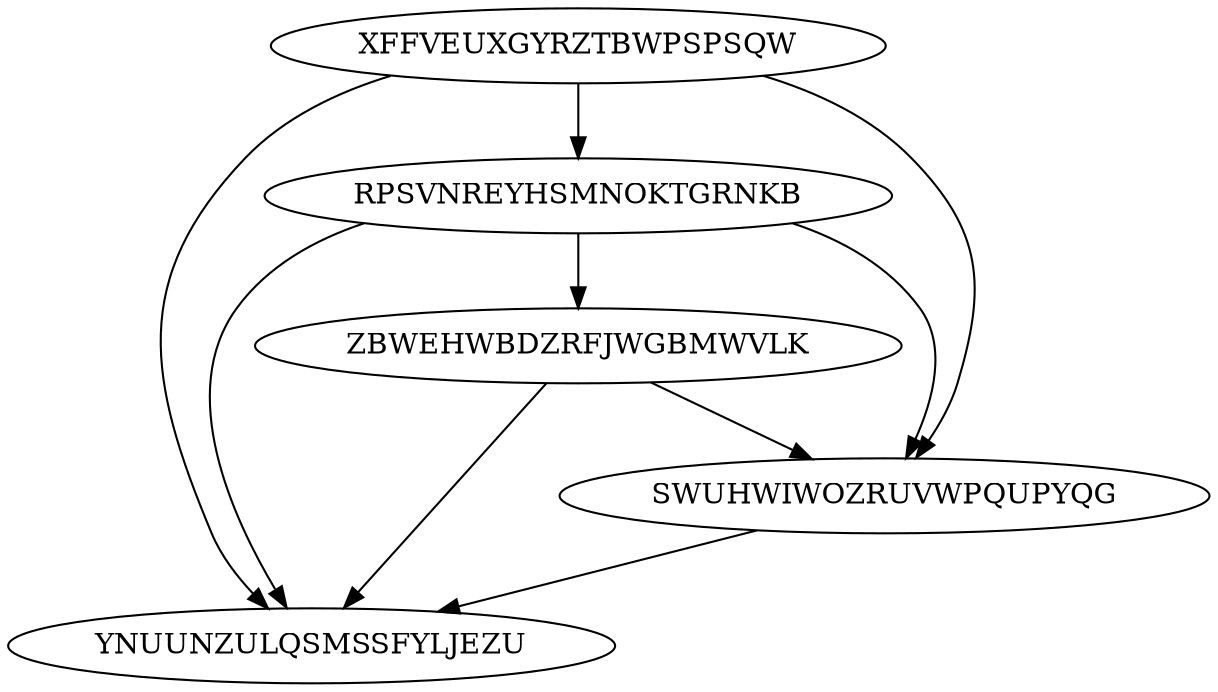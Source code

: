 digraph N5M9 {
	XFFVEUXGYRZTBWPSPSQW	[Weight=14];
	RPSVNREYHSMNOKTGRNKB	[Weight=17];
	ZBWEHWBDZRFJWGBMWVLK	[Weight=15];
	SWUHWIWOZRUVWPQUPYQG	[Weight=19];
	YNUUNZULQSMSSFYLJEZU	[Weight=16];
	XFFVEUXGYRZTBWPSPSQW -> SWUHWIWOZRUVWPQUPYQG [Weight=11];
	XFFVEUXGYRZTBWPSPSQW -> RPSVNREYHSMNOKTGRNKB [Weight=12];
	ZBWEHWBDZRFJWGBMWVLK -> SWUHWIWOZRUVWPQUPYQG [Weight=16];
	XFFVEUXGYRZTBWPSPSQW -> YNUUNZULQSMSSFYLJEZU [Weight=19];
	SWUHWIWOZRUVWPQUPYQG -> YNUUNZULQSMSSFYLJEZU [Weight=18];
	ZBWEHWBDZRFJWGBMWVLK -> YNUUNZULQSMSSFYLJEZU [Weight=10];
	RPSVNREYHSMNOKTGRNKB -> YNUUNZULQSMSSFYLJEZU [Weight=13];
	RPSVNREYHSMNOKTGRNKB -> SWUHWIWOZRUVWPQUPYQG [Weight=12];
	RPSVNREYHSMNOKTGRNKB -> ZBWEHWBDZRFJWGBMWVLK [Weight=15];
}
